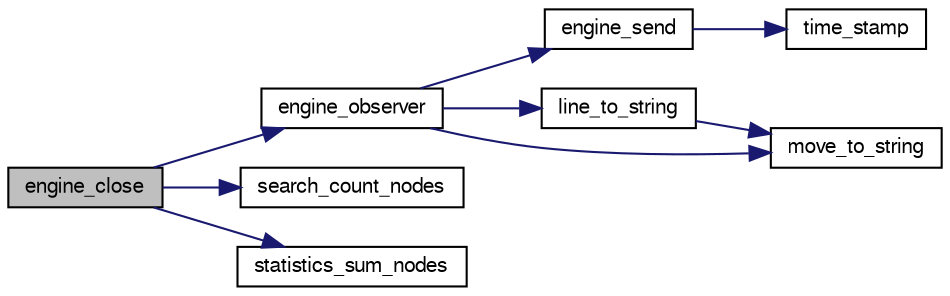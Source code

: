 digraph "engine_close"
{
 // LATEX_PDF_SIZE
  bgcolor="transparent";
  edge [fontname="FreeSans",fontsize="10",labelfontname="FreeSans",labelfontsize="10"];
  node [fontname="FreeSans",fontsize="10",shape=record];
  rankdir="LR";
  Node1 [label="engine_close",height=0.2,width=0.4,color="black", fillcolor="grey75", style="filled", fontcolor="black",tooltip="Finalize search."];
  Node1 -> Node2 [color="midnightblue",fontsize="10",style="solid",fontname="FreeSans"];
  Node2 [label="engine_observer",height=0.2,width=0.4,color="black",URL="$cassio_8c.html#add889aa10a8a9fb9ad3a6e429389bc07",tooltip="Call back function use by search to print its results."];
  Node2 -> Node3 [color="midnightblue",fontsize="10",style="solid",fontname="FreeSans"];
  Node3 [label="engine_send",height=0.2,width=0.4,color="black",URL="$cassio_8c.html#afe0305f2a8b426ca767c7b2f128c53af",tooltip="Send a message on stdout."];
  Node3 -> Node4 [color="midnightblue",fontsize="10",style="solid",fontname="FreeSans"];
  Node4 [label="time_stamp",height=0.2,width=0.4,color="black",URL="$util_8c.html#a24bf37cbb71f6a0ce700fc72741d6016",tooltip="Print local time."];
  Node2 -> Node5 [color="midnightblue",fontsize="10",style="solid",fontname="FreeSans"];
  Node5 [label="line_to_string",height=0.2,width=0.4,color="black",URL="$move_8c.html#a4776e05a37b5a43f0e7d74d8703c66b8",tooltip="Line to string."];
  Node5 -> Node6 [color="midnightblue",fontsize="10",style="solid",fontname="FreeSans"];
  Node6 [label="move_to_string",height=0.2,width=0.4,color="black",URL="$move_8c.html#a5d61a3318dc80a3171250974a921055d",tooltip="Print out a move."];
  Node2 -> Node6 [color="midnightblue",fontsize="10",style="solid",fontname="FreeSans"];
  Node1 -> Node7 [color="midnightblue",fontsize="10",style="solid",fontname="FreeSans"];
  Node7 [label="search_count_nodes",height=0.2,width=0.4,color="black",URL="$search_8c.html#a66fbe49d1b42845bef2a07d0219a525c",tooltip="Return the number of nodes searched."];
  Node1 -> Node8 [color="midnightblue",fontsize="10",style="solid",fontname="FreeSans"];
  Node8 [label="statistics_sum_nodes",height=0.2,width=0.4,color="black",URL="$stats_8c.html#a47fa8a262b1bbac35e09be17c9edda25",tooltip="Cumulate node counts from the last search."];
}
